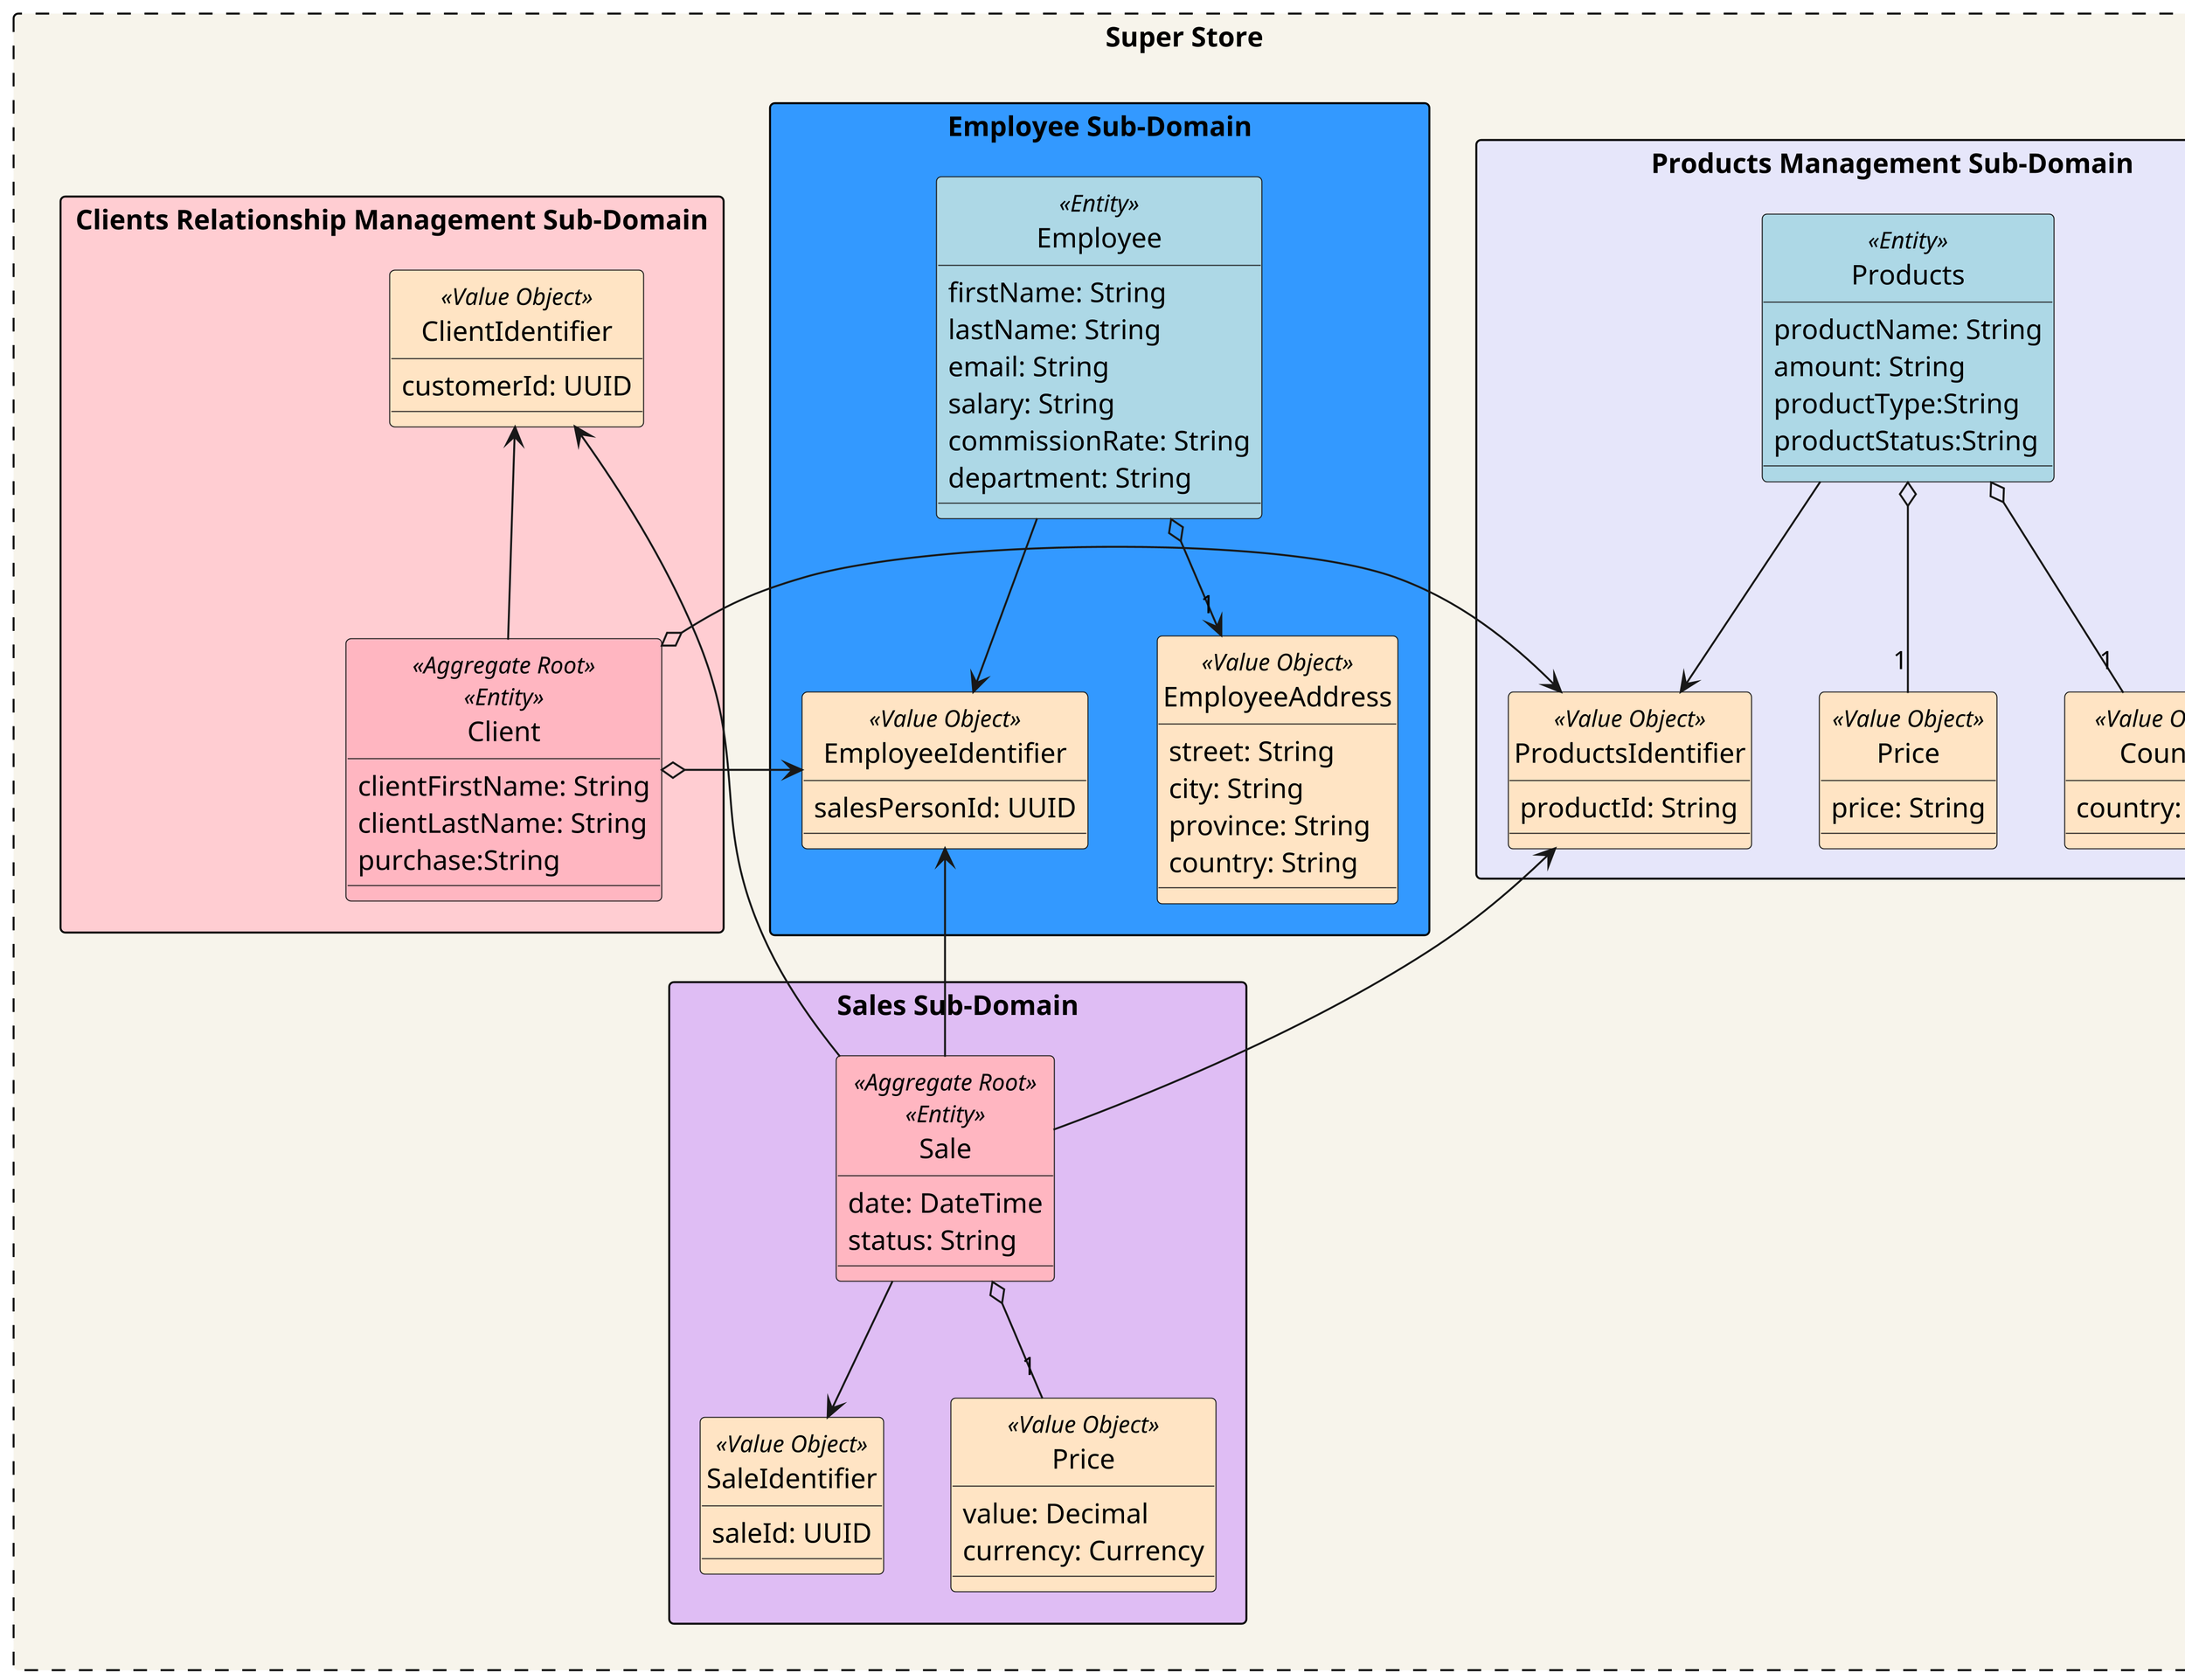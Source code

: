 @startuml
hide circle
top to bottom direction

!define ENTITY(entityName) class entityName << Entity >>
!define AGGREGATE(aggregateName) class aggregateName << Aggregate >>
!define AGGREGATE_ROOT(aggregateRootName) class aggregateRootName << Aggregate Root >>
!define AGGREGATE_ROOT_ENTITY(aggregateRootEntityName) class aggregateRootEntityName << Aggregate Root >> << Entity >>
!define VALUE_OBJECT(valueObjectName) class valueObjectName << Value Object >>
!pragma useVerticalIf on
skinparam dpi 350
skinparam packageStyle rectangle
skinparam rectangle {
    BackgroundColor #f7f4eb
    BorderColor Black
}

rectangle "Super Store" as BoundedContextCarDealership #line.dashed {

 Package "Products Management Sub-Domain" <<Rectangle>> #Lavender {

        ENTITY(Products) #lightblue {
            productName: String
            amount: String
            productType:String
            productStatus:String
        }

        VALUE_OBJECT(ProductsIdentifier) #Bisque{
           productId: String
        }

        VALUE_OBJECT(Price) #Bisque{
           price: String
        }


        VALUE_OBJECT(Country) #Bisque{
            country: String
        }




       Products --> ProductsIdentifier
       Products o-- "1" Price
       Products o-- "1" Country

    }


Package "Employee Sub-Domain" <<Rectangle>> #3399FF{
        ENTITY(Employee) #lightblue{
            firstName: String
            lastName: String
            email: String
            salary: String
            commissionRate: String
            department: String
        }
        VALUE_OBJECT(EmployeeIdentifier) #Bisque{
            salesPersonId: UUID
        }
        VALUE_OBJECT(EmployeeAddress) #Bisque{
                street: String
                city: String
                province: String
                country: String
        }




        Employee --> EmployeeIdentifier

        Employee o--> "1" EmployeeAddress
    }


    Package "Clients Relationship Management Sub-Domain" <<Rectangle>> #FFCDD2{
        AGGREGATE_ROOT_ENTITY(Client) #lightpink{
            clientFirstName: String
            clientLastName: String
            purchase:String
        }
        VALUE_OBJECT(ClientIdentifier) #Bisque{
            customerId: UUID
        }



        Client -u-> ClientIdentifier

        Client o-> ProductsIdentifier
        Client o-> EmployeeIdentifier


    }


   Package "Sales Sub-Domain" <<Rectangle>> #DFBDF4 {


               AGGREGATE_ROOT_ENTITY(Sale) #lightPink {
                   date: DateTime
                   status: String
               }


               VALUE_OBJECT(SaleIdentifier) #Bisque{
                   saleId: UUID
               }


               VALUE_OBJECT(Price) #Bisque{
                   value: Decimal
                   currency: Currency
               }


               Sale --> SaleIdentifier
               Sale o-- "1" Price

               Sale -u-> EmployeeIdentifier

               Sale -u-> ClientIdentifier
               Sale -u-> ProductsIdentifier


           }




}

@enduml

